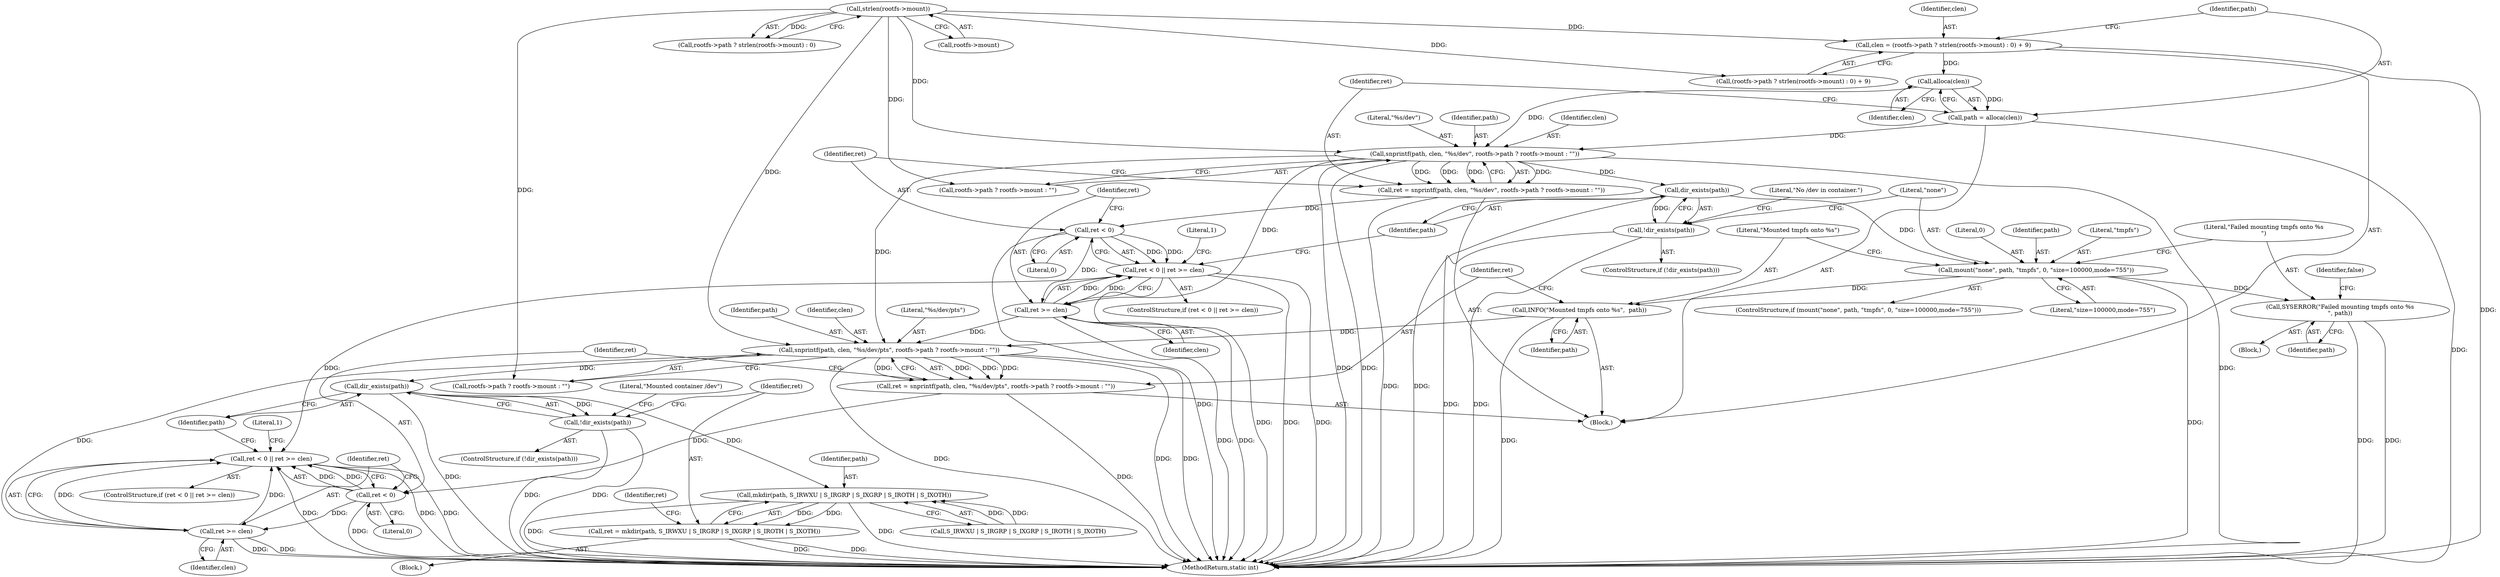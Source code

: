 digraph "0_lxc_592fd47a6245508b79fe6ac819fe6d3b2c1289be_4@API" {
"1000127" [label="(Call,alloca(clen))"];
"1000112" [label="(Call,clen = (rootfs->path ? strlen(rootfs->mount) : 0) + 9)"];
"1000119" [label="(Call,strlen(rootfs->mount))"];
"1000125" [label="(Call,path = alloca(clen))"];
"1000131" [label="(Call,snprintf(path, clen, \"%s/dev\", rootfs->path ? rootfs->mount : \"\"))"];
"1000129" [label="(Call,ret = snprintf(path, clen, \"%s/dev\", rootfs->path ? rootfs->mount : \"\"))"];
"1000145" [label="(Call,ret < 0)"];
"1000144" [label="(Call,ret < 0 || ret >= clen)"];
"1000196" [label="(Call,ret < 0 || ret >= clen)"];
"1000148" [label="(Call,ret >= clen)"];
"1000183" [label="(Call,snprintf(path, clen, \"%s/dev/pts\", rootfs->path ? rootfs->mount : \"\"))"];
"1000181" [label="(Call,ret = snprintf(path, clen, \"%s/dev/pts\", rootfs->path ? rootfs->mount : \"\"))"];
"1000197" [label="(Call,ret < 0)"];
"1000200" [label="(Call,ret >= clen)"];
"1000208" [label="(Call,dir_exists(path))"];
"1000207" [label="(Call,!dir_exists(path))"];
"1000213" [label="(Call,mkdir(path, S_IRWXU | S_IRGRP | S_IXGRP | S_IROTH | S_IXOTH))"];
"1000211" [label="(Call,ret = mkdir(path, S_IRWXU | S_IRGRP | S_IXGRP | S_IROTH | S_IXOTH))"];
"1000156" [label="(Call,dir_exists(path))"];
"1000155" [label="(Call,!dir_exists(path))"];
"1000166" [label="(Call,mount(\"none\", path, \"tmpfs\", 0, \"size=100000,mode=755\"))"];
"1000173" [label="(Call,SYSERROR(\"Failed mounting tmpfs onto %s\n\", path))"];
"1000178" [label="(Call,INFO(\"Mounted tmpfs onto %s\",  path))"];
"1000197" [label="(Call,ret < 0)"];
"1000182" [label="(Identifier,ret)"];
"1000166" [label="(Call,mount(\"none\", path, \"tmpfs\", 0, \"size=100000,mode=755\"))"];
"1000126" [label="(Identifier,path)"];
"1000198" [label="(Identifier,ret)"];
"1000175" [label="(Identifier,path)"];
"1000196" [label="(Call,ret < 0 || ret >= clen)"];
"1000128" [label="(Identifier,clen)"];
"1000186" [label="(Literal,\"%s/dev/pts\")"];
"1000177" [label="(Identifier,false)"];
"1000130" [label="(Identifier,ret)"];
"1000143" [label="(ControlStructure,if (ret < 0 || ret >= clen))"];
"1000212" [label="(Identifier,ret)"];
"1000167" [label="(Literal,\"none\")"];
"1000215" [label="(Call,S_IRWXU | S_IRGRP | S_IXGRP | S_IROTH | S_IXOTH)"];
"1000180" [label="(Identifier,path)"];
"1000157" [label="(Identifier,path)"];
"1000205" [label="(Literal,1)"];
"1000206" [label="(ControlStructure,if (!dir_exists(path)))"];
"1000225" [label="(Identifier,ret)"];
"1000213" [label="(Call,mkdir(path, S_IRWXU | S_IRGRP | S_IXGRP | S_IROTH | S_IXOTH))"];
"1000155" [label="(Call,!dir_exists(path))"];
"1000171" [label="(Literal,\"size=100000,mode=755\")"];
"1000210" [label="(Block,)"];
"1000165" [label="(ControlStructure,if (mount(\"none\", path, \"tmpfs\", 0, \"size=100000,mode=755\")))"];
"1000113" [label="(Identifier,clen)"];
"1000120" [label="(Call,rootfs->mount)"];
"1000184" [label="(Identifier,path)"];
"1000156" [label="(Call,dir_exists(path))"];
"1000119" [label="(Call,strlen(rootfs->mount))"];
"1000148" [label="(Call,ret >= clen)"];
"1000135" [label="(Call,rootfs->path ? rootfs->mount : \"\")"];
"1000147" [label="(Literal,0)"];
"1000214" [label="(Identifier,path)"];
"1000160" [label="(Literal,\"No /dev in container.\")"];
"1000200" [label="(Call,ret >= clen)"];
"1000169" [label="(Literal,\"tmpfs\")"];
"1000146" [label="(Identifier,ret)"];
"1000183" [label="(Call,snprintf(path, clen, \"%s/dev/pts\", rootfs->path ? rootfs->mount : \"\"))"];
"1000129" [label="(Call,ret = snprintf(path, clen, \"%s/dev\", rootfs->path ? rootfs->mount : \"\"))"];
"1000153" [label="(Literal,1)"];
"1000133" [label="(Identifier,clen)"];
"1000178" [label="(Call,INFO(\"Mounted tmpfs onto %s\",  path))"];
"1000211" [label="(Call,ret = mkdir(path, S_IRWXU | S_IRGRP | S_IXGRP | S_IROTH | S_IXOTH))"];
"1000131" [label="(Call,snprintf(path, clen, \"%s/dev\", rootfs->path ? rootfs->mount : \"\"))"];
"1000207" [label="(Call,!dir_exists(path))"];
"1000125" [label="(Call,path = alloca(clen))"];
"1000127" [label="(Call,alloca(clen))"];
"1000187" [label="(Call,rootfs->path ? rootfs->mount : \"\")"];
"1000112" [label="(Call,clen = (rootfs->path ? strlen(rootfs->mount) : 0) + 9)"];
"1000168" [label="(Identifier,path)"];
"1000106" [label="(Block,)"];
"1000202" [label="(Identifier,clen)"];
"1000149" [label="(Identifier,ret)"];
"1000233" [label="(Literal,\"Mounted container /dev\")"];
"1000195" [label="(ControlStructure,if (ret < 0 || ret >= clen))"];
"1000115" [label="(Call,rootfs->path ? strlen(rootfs->mount) : 0)"];
"1000201" [label="(Identifier,ret)"];
"1000154" [label="(ControlStructure,if (!dir_exists(path)))"];
"1000179" [label="(Literal,\"Mounted tmpfs onto %s\")"];
"1000134" [label="(Literal,\"%s/dev\")"];
"1000114" [label="(Call,(rootfs->path ? strlen(rootfs->mount) : 0) + 9)"];
"1000132" [label="(Identifier,path)"];
"1000170" [label="(Literal,0)"];
"1000174" [label="(Literal,\"Failed mounting tmpfs onto %s\n\")"];
"1000145" [label="(Call,ret < 0)"];
"1000173" [label="(Call,SYSERROR(\"Failed mounting tmpfs onto %s\n\", path))"];
"1000209" [label="(Identifier,path)"];
"1000150" [label="(Identifier,clen)"];
"1000172" [label="(Block,)"];
"1000185" [label="(Identifier,clen)"];
"1000208" [label="(Call,dir_exists(path))"];
"1000199" [label="(Literal,0)"];
"1000236" [label="(MethodReturn,static int)"];
"1000181" [label="(Call,ret = snprintf(path, clen, \"%s/dev/pts\", rootfs->path ? rootfs->mount : \"\"))"];
"1000144" [label="(Call,ret < 0 || ret >= clen)"];
"1000127" -> "1000125"  [label="AST: "];
"1000127" -> "1000128"  [label="CFG: "];
"1000128" -> "1000127"  [label="AST: "];
"1000125" -> "1000127"  [label="CFG: "];
"1000127" -> "1000125"  [label="DDG: "];
"1000112" -> "1000127"  [label="DDG: "];
"1000127" -> "1000131"  [label="DDG: "];
"1000112" -> "1000106"  [label="AST: "];
"1000112" -> "1000114"  [label="CFG: "];
"1000113" -> "1000112"  [label="AST: "];
"1000114" -> "1000112"  [label="AST: "];
"1000126" -> "1000112"  [label="CFG: "];
"1000112" -> "1000236"  [label="DDG: "];
"1000119" -> "1000112"  [label="DDG: "];
"1000119" -> "1000115"  [label="AST: "];
"1000119" -> "1000120"  [label="CFG: "];
"1000120" -> "1000119"  [label="AST: "];
"1000115" -> "1000119"  [label="CFG: "];
"1000119" -> "1000114"  [label="DDG: "];
"1000119" -> "1000115"  [label="DDG: "];
"1000119" -> "1000131"  [label="DDG: "];
"1000119" -> "1000135"  [label="DDG: "];
"1000119" -> "1000183"  [label="DDG: "];
"1000119" -> "1000187"  [label="DDG: "];
"1000125" -> "1000106"  [label="AST: "];
"1000126" -> "1000125"  [label="AST: "];
"1000130" -> "1000125"  [label="CFG: "];
"1000125" -> "1000236"  [label="DDG: "];
"1000125" -> "1000131"  [label="DDG: "];
"1000131" -> "1000129"  [label="AST: "];
"1000131" -> "1000135"  [label="CFG: "];
"1000132" -> "1000131"  [label="AST: "];
"1000133" -> "1000131"  [label="AST: "];
"1000134" -> "1000131"  [label="AST: "];
"1000135" -> "1000131"  [label="AST: "];
"1000129" -> "1000131"  [label="CFG: "];
"1000131" -> "1000236"  [label="DDG: "];
"1000131" -> "1000236"  [label="DDG: "];
"1000131" -> "1000236"  [label="DDG: "];
"1000131" -> "1000129"  [label="DDG: "];
"1000131" -> "1000129"  [label="DDG: "];
"1000131" -> "1000129"  [label="DDG: "];
"1000131" -> "1000129"  [label="DDG: "];
"1000131" -> "1000148"  [label="DDG: "];
"1000131" -> "1000156"  [label="DDG: "];
"1000131" -> "1000183"  [label="DDG: "];
"1000129" -> "1000106"  [label="AST: "];
"1000130" -> "1000129"  [label="AST: "];
"1000146" -> "1000129"  [label="CFG: "];
"1000129" -> "1000236"  [label="DDG: "];
"1000129" -> "1000145"  [label="DDG: "];
"1000145" -> "1000144"  [label="AST: "];
"1000145" -> "1000147"  [label="CFG: "];
"1000146" -> "1000145"  [label="AST: "];
"1000147" -> "1000145"  [label="AST: "];
"1000149" -> "1000145"  [label="CFG: "];
"1000144" -> "1000145"  [label="CFG: "];
"1000145" -> "1000236"  [label="DDG: "];
"1000145" -> "1000144"  [label="DDG: "];
"1000145" -> "1000144"  [label="DDG: "];
"1000145" -> "1000148"  [label="DDG: "];
"1000144" -> "1000143"  [label="AST: "];
"1000144" -> "1000148"  [label="CFG: "];
"1000148" -> "1000144"  [label="AST: "];
"1000153" -> "1000144"  [label="CFG: "];
"1000157" -> "1000144"  [label="CFG: "];
"1000144" -> "1000236"  [label="DDG: "];
"1000144" -> "1000236"  [label="DDG: "];
"1000144" -> "1000236"  [label="DDG: "];
"1000148" -> "1000144"  [label="DDG: "];
"1000148" -> "1000144"  [label="DDG: "];
"1000144" -> "1000196"  [label="DDG: "];
"1000196" -> "1000195"  [label="AST: "];
"1000196" -> "1000197"  [label="CFG: "];
"1000196" -> "1000200"  [label="CFG: "];
"1000197" -> "1000196"  [label="AST: "];
"1000200" -> "1000196"  [label="AST: "];
"1000205" -> "1000196"  [label="CFG: "];
"1000209" -> "1000196"  [label="CFG: "];
"1000196" -> "1000236"  [label="DDG: "];
"1000196" -> "1000236"  [label="DDG: "];
"1000196" -> "1000236"  [label="DDG: "];
"1000197" -> "1000196"  [label="DDG: "];
"1000197" -> "1000196"  [label="DDG: "];
"1000200" -> "1000196"  [label="DDG: "];
"1000200" -> "1000196"  [label="DDG: "];
"1000148" -> "1000150"  [label="CFG: "];
"1000149" -> "1000148"  [label="AST: "];
"1000150" -> "1000148"  [label="AST: "];
"1000148" -> "1000236"  [label="DDG: "];
"1000148" -> "1000236"  [label="DDG: "];
"1000148" -> "1000183"  [label="DDG: "];
"1000183" -> "1000181"  [label="AST: "];
"1000183" -> "1000187"  [label="CFG: "];
"1000184" -> "1000183"  [label="AST: "];
"1000185" -> "1000183"  [label="AST: "];
"1000186" -> "1000183"  [label="AST: "];
"1000187" -> "1000183"  [label="AST: "];
"1000181" -> "1000183"  [label="CFG: "];
"1000183" -> "1000236"  [label="DDG: "];
"1000183" -> "1000236"  [label="DDG: "];
"1000183" -> "1000236"  [label="DDG: "];
"1000183" -> "1000181"  [label="DDG: "];
"1000183" -> "1000181"  [label="DDG: "];
"1000183" -> "1000181"  [label="DDG: "];
"1000183" -> "1000181"  [label="DDG: "];
"1000178" -> "1000183"  [label="DDG: "];
"1000183" -> "1000200"  [label="DDG: "];
"1000183" -> "1000208"  [label="DDG: "];
"1000181" -> "1000106"  [label="AST: "];
"1000182" -> "1000181"  [label="AST: "];
"1000198" -> "1000181"  [label="CFG: "];
"1000181" -> "1000236"  [label="DDG: "];
"1000181" -> "1000197"  [label="DDG: "];
"1000197" -> "1000199"  [label="CFG: "];
"1000198" -> "1000197"  [label="AST: "];
"1000199" -> "1000197"  [label="AST: "];
"1000201" -> "1000197"  [label="CFG: "];
"1000197" -> "1000236"  [label="DDG: "];
"1000197" -> "1000200"  [label="DDG: "];
"1000200" -> "1000202"  [label="CFG: "];
"1000201" -> "1000200"  [label="AST: "];
"1000202" -> "1000200"  [label="AST: "];
"1000200" -> "1000236"  [label="DDG: "];
"1000200" -> "1000236"  [label="DDG: "];
"1000208" -> "1000207"  [label="AST: "];
"1000208" -> "1000209"  [label="CFG: "];
"1000209" -> "1000208"  [label="AST: "];
"1000207" -> "1000208"  [label="CFG: "];
"1000208" -> "1000236"  [label="DDG: "];
"1000208" -> "1000207"  [label="DDG: "];
"1000208" -> "1000213"  [label="DDG: "];
"1000207" -> "1000206"  [label="AST: "];
"1000212" -> "1000207"  [label="CFG: "];
"1000233" -> "1000207"  [label="CFG: "];
"1000207" -> "1000236"  [label="DDG: "];
"1000207" -> "1000236"  [label="DDG: "];
"1000213" -> "1000211"  [label="AST: "];
"1000213" -> "1000215"  [label="CFG: "];
"1000214" -> "1000213"  [label="AST: "];
"1000215" -> "1000213"  [label="AST: "];
"1000211" -> "1000213"  [label="CFG: "];
"1000213" -> "1000236"  [label="DDG: "];
"1000213" -> "1000236"  [label="DDG: "];
"1000213" -> "1000211"  [label="DDG: "];
"1000213" -> "1000211"  [label="DDG: "];
"1000215" -> "1000213"  [label="DDG: "];
"1000215" -> "1000213"  [label="DDG: "];
"1000211" -> "1000210"  [label="AST: "];
"1000212" -> "1000211"  [label="AST: "];
"1000225" -> "1000211"  [label="CFG: "];
"1000211" -> "1000236"  [label="DDG: "];
"1000211" -> "1000236"  [label="DDG: "];
"1000156" -> "1000155"  [label="AST: "];
"1000156" -> "1000157"  [label="CFG: "];
"1000157" -> "1000156"  [label="AST: "];
"1000155" -> "1000156"  [label="CFG: "];
"1000156" -> "1000236"  [label="DDG: "];
"1000156" -> "1000155"  [label="DDG: "];
"1000156" -> "1000166"  [label="DDG: "];
"1000155" -> "1000154"  [label="AST: "];
"1000160" -> "1000155"  [label="CFG: "];
"1000167" -> "1000155"  [label="CFG: "];
"1000155" -> "1000236"  [label="DDG: "];
"1000155" -> "1000236"  [label="DDG: "];
"1000166" -> "1000165"  [label="AST: "];
"1000166" -> "1000171"  [label="CFG: "];
"1000167" -> "1000166"  [label="AST: "];
"1000168" -> "1000166"  [label="AST: "];
"1000169" -> "1000166"  [label="AST: "];
"1000170" -> "1000166"  [label="AST: "];
"1000171" -> "1000166"  [label="AST: "];
"1000174" -> "1000166"  [label="CFG: "];
"1000179" -> "1000166"  [label="CFG: "];
"1000166" -> "1000236"  [label="DDG: "];
"1000166" -> "1000173"  [label="DDG: "];
"1000166" -> "1000178"  [label="DDG: "];
"1000173" -> "1000172"  [label="AST: "];
"1000173" -> "1000175"  [label="CFG: "];
"1000174" -> "1000173"  [label="AST: "];
"1000175" -> "1000173"  [label="AST: "];
"1000177" -> "1000173"  [label="CFG: "];
"1000173" -> "1000236"  [label="DDG: "];
"1000173" -> "1000236"  [label="DDG: "];
"1000178" -> "1000106"  [label="AST: "];
"1000178" -> "1000180"  [label="CFG: "];
"1000179" -> "1000178"  [label="AST: "];
"1000180" -> "1000178"  [label="AST: "];
"1000182" -> "1000178"  [label="CFG: "];
"1000178" -> "1000236"  [label="DDG: "];
}

